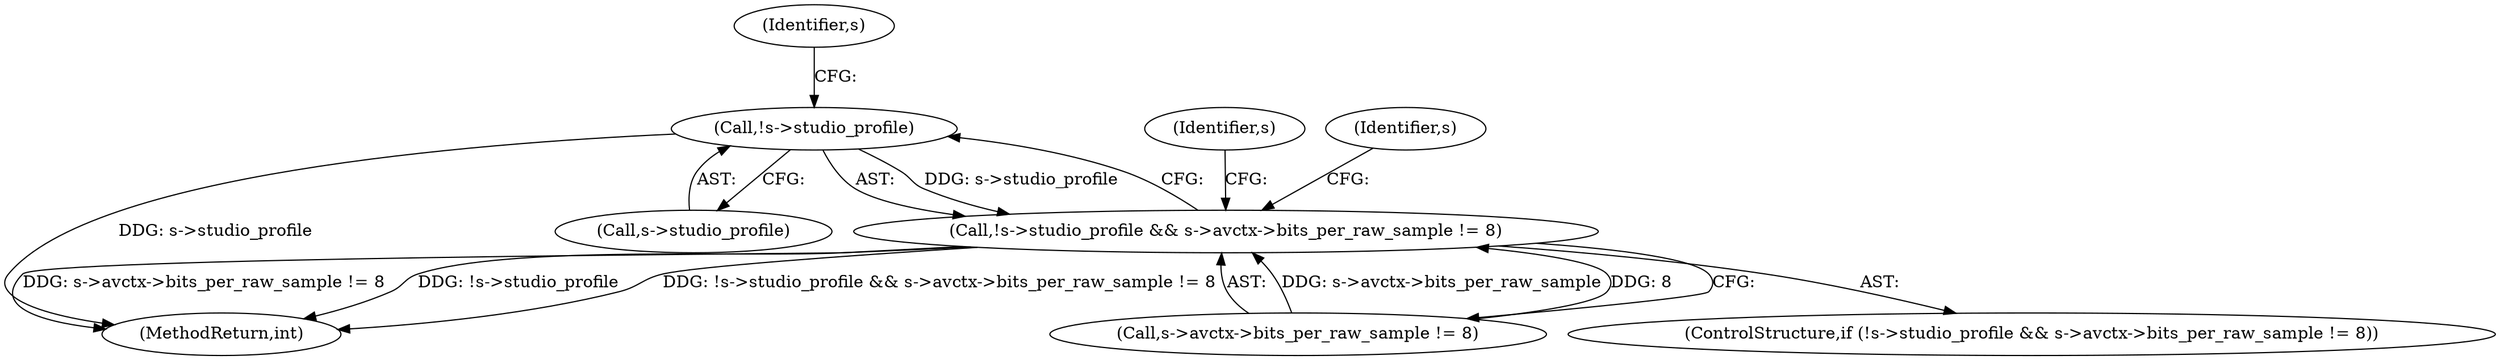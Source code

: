 digraph "0_FFmpeg_2fc108f60f98cd00813418a8754a46476b404a3c@pointer" {
"1000130" [label="(Call,!s->studio_profile)"];
"1000129" [label="(Call,!s->studio_profile && s->avctx->bits_per_raw_sample != 8)"];
"1000130" [label="(Call,!s->studio_profile)"];
"1000144" [label="(Identifier,s)"];
"1000152" [label="(Identifier,s)"];
"1000137" [label="(Identifier,s)"];
"1000128" [label="(ControlStructure,if (!s->studio_profile && s->avctx->bits_per_raw_sample != 8))"];
"1000131" [label="(Call,s->studio_profile)"];
"1000129" [label="(Call,!s->studio_profile && s->avctx->bits_per_raw_sample != 8)"];
"1000751" [label="(MethodReturn,int)"];
"1000134" [label="(Call,s->avctx->bits_per_raw_sample != 8)"];
"1000130" -> "1000129"  [label="AST: "];
"1000130" -> "1000131"  [label="CFG: "];
"1000131" -> "1000130"  [label="AST: "];
"1000137" -> "1000130"  [label="CFG: "];
"1000129" -> "1000130"  [label="CFG: "];
"1000130" -> "1000751"  [label="DDG: s->studio_profile"];
"1000130" -> "1000129"  [label="DDG: s->studio_profile"];
"1000129" -> "1000128"  [label="AST: "];
"1000129" -> "1000134"  [label="CFG: "];
"1000134" -> "1000129"  [label="AST: "];
"1000144" -> "1000129"  [label="CFG: "];
"1000152" -> "1000129"  [label="CFG: "];
"1000129" -> "1000751"  [label="DDG: !s->studio_profile"];
"1000129" -> "1000751"  [label="DDG: !s->studio_profile && s->avctx->bits_per_raw_sample != 8"];
"1000129" -> "1000751"  [label="DDG: s->avctx->bits_per_raw_sample != 8"];
"1000134" -> "1000129"  [label="DDG: s->avctx->bits_per_raw_sample"];
"1000134" -> "1000129"  [label="DDG: 8"];
}
